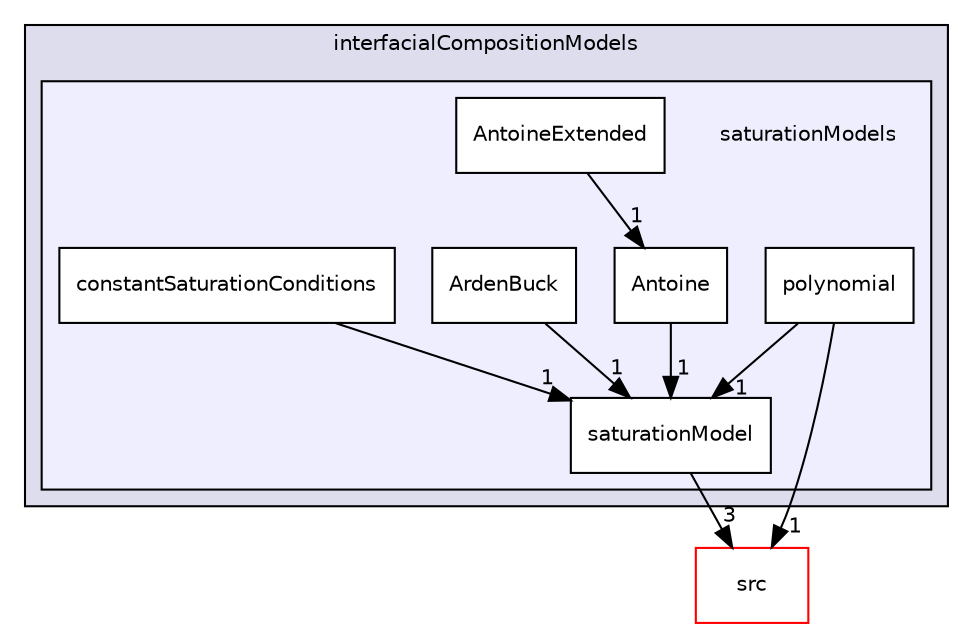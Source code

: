 digraph "applications/solvers/multiphase/reactingEulerFoam/interfacialCompositionModels/saturationModels" {
  bgcolor=transparent;
  compound=true
  node [ fontsize="10", fontname="Helvetica"];
  edge [ labelfontsize="10", labelfontname="Helvetica"];
  subgraph clusterdir_ac187bbca992c8e90ac4c7812a06e744 {
    graph [ bgcolor="#ddddee", pencolor="black", label="interfacialCompositionModels" fontname="Helvetica", fontsize="10", URL="dir_ac187bbca992c8e90ac4c7812a06e744.html"]
  subgraph clusterdir_a5c576cff7f15c4994ceb728ddeb1a53 {
    graph [ bgcolor="#eeeeff", pencolor="black", label="" URL="dir_a5c576cff7f15c4994ceb728ddeb1a53.html"];
    dir_a5c576cff7f15c4994ceb728ddeb1a53 [shape=plaintext label="saturationModels"];
    dir_ad0b857330501f75755d6f902efc68b0 [shape=box label="Antoine" color="black" fillcolor="white" style="filled" URL="dir_ad0b857330501f75755d6f902efc68b0.html"];
    dir_9c084990669ae18b006bead70e5d3c12 [shape=box label="AntoineExtended" color="black" fillcolor="white" style="filled" URL="dir_9c084990669ae18b006bead70e5d3c12.html"];
    dir_2abc52b6ca883c2debcecce2db07ab2c [shape=box label="ArdenBuck" color="black" fillcolor="white" style="filled" URL="dir_2abc52b6ca883c2debcecce2db07ab2c.html"];
    dir_8e0be052e44409a4fb4815d176cc67da [shape=box label="constantSaturationConditions" color="black" fillcolor="white" style="filled" URL="dir_8e0be052e44409a4fb4815d176cc67da.html"];
    dir_56fd0c92d4fb0545b5433145645bf06c [shape=box label="polynomial" color="black" fillcolor="white" style="filled" URL="dir_56fd0c92d4fb0545b5433145645bf06c.html"];
    dir_4d86c5ba7cbab0133add197ffbe254b9 [shape=box label="saturationModel" color="black" fillcolor="white" style="filled" URL="dir_4d86c5ba7cbab0133add197ffbe254b9.html"];
  }
  }
  dir_68267d1309a1af8e8297ef4c3efbcdba [shape=box label="src" color="red" URL="dir_68267d1309a1af8e8297ef4c3efbcdba.html"];
  dir_56fd0c92d4fb0545b5433145645bf06c->dir_68267d1309a1af8e8297ef4c3efbcdba [headlabel="1", labeldistance=1.5 headhref="dir_000240_000736.html"];
  dir_56fd0c92d4fb0545b5433145645bf06c->dir_4d86c5ba7cbab0133add197ffbe254b9 [headlabel="1", labeldistance=1.5 headhref="dir_000240_000241.html"];
  dir_9c084990669ae18b006bead70e5d3c12->dir_ad0b857330501f75755d6f902efc68b0 [headlabel="1", labeldistance=1.5 headhref="dir_000237_000236.html"];
  dir_8e0be052e44409a4fb4815d176cc67da->dir_4d86c5ba7cbab0133add197ffbe254b9 [headlabel="1", labeldistance=1.5 headhref="dir_000239_000241.html"];
  dir_ad0b857330501f75755d6f902efc68b0->dir_4d86c5ba7cbab0133add197ffbe254b9 [headlabel="1", labeldistance=1.5 headhref="dir_000236_000241.html"];
  dir_2abc52b6ca883c2debcecce2db07ab2c->dir_4d86c5ba7cbab0133add197ffbe254b9 [headlabel="1", labeldistance=1.5 headhref="dir_000238_000241.html"];
  dir_4d86c5ba7cbab0133add197ffbe254b9->dir_68267d1309a1af8e8297ef4c3efbcdba [headlabel="3", labeldistance=1.5 headhref="dir_000241_000736.html"];
}
